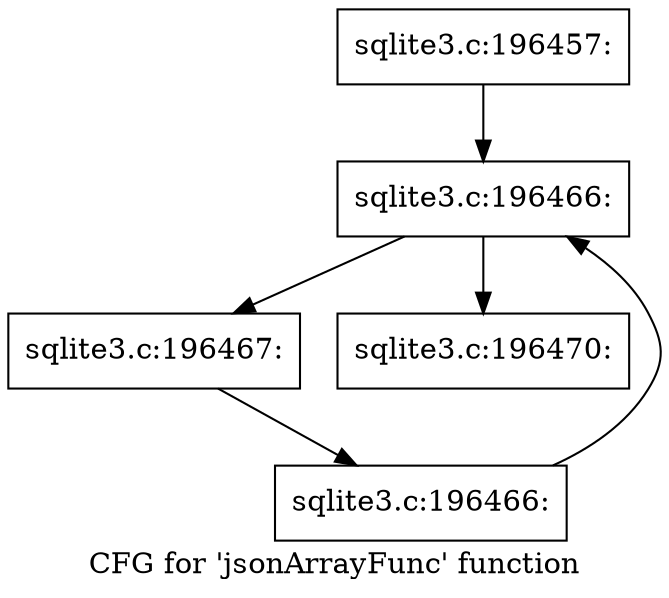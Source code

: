 digraph "CFG for 'jsonArrayFunc' function" {
	label="CFG for 'jsonArrayFunc' function";

	Node0x55c0fa7d2910 [shape=record,label="{sqlite3.c:196457:}"];
	Node0x55c0fa7d2910 -> Node0x55c0fa874320;
	Node0x55c0fa874320 [shape=record,label="{sqlite3.c:196466:}"];
	Node0x55c0fa874320 -> Node0x55c0fa874540;
	Node0x55c0fa874320 -> Node0x55c0fa874170;
	Node0x55c0fa874540 [shape=record,label="{sqlite3.c:196467:}"];
	Node0x55c0fa874540 -> Node0x55c0fa8744b0;
	Node0x55c0fa8744b0 [shape=record,label="{sqlite3.c:196466:}"];
	Node0x55c0fa8744b0 -> Node0x55c0fa874320;
	Node0x55c0fa874170 [shape=record,label="{sqlite3.c:196470:}"];
}
